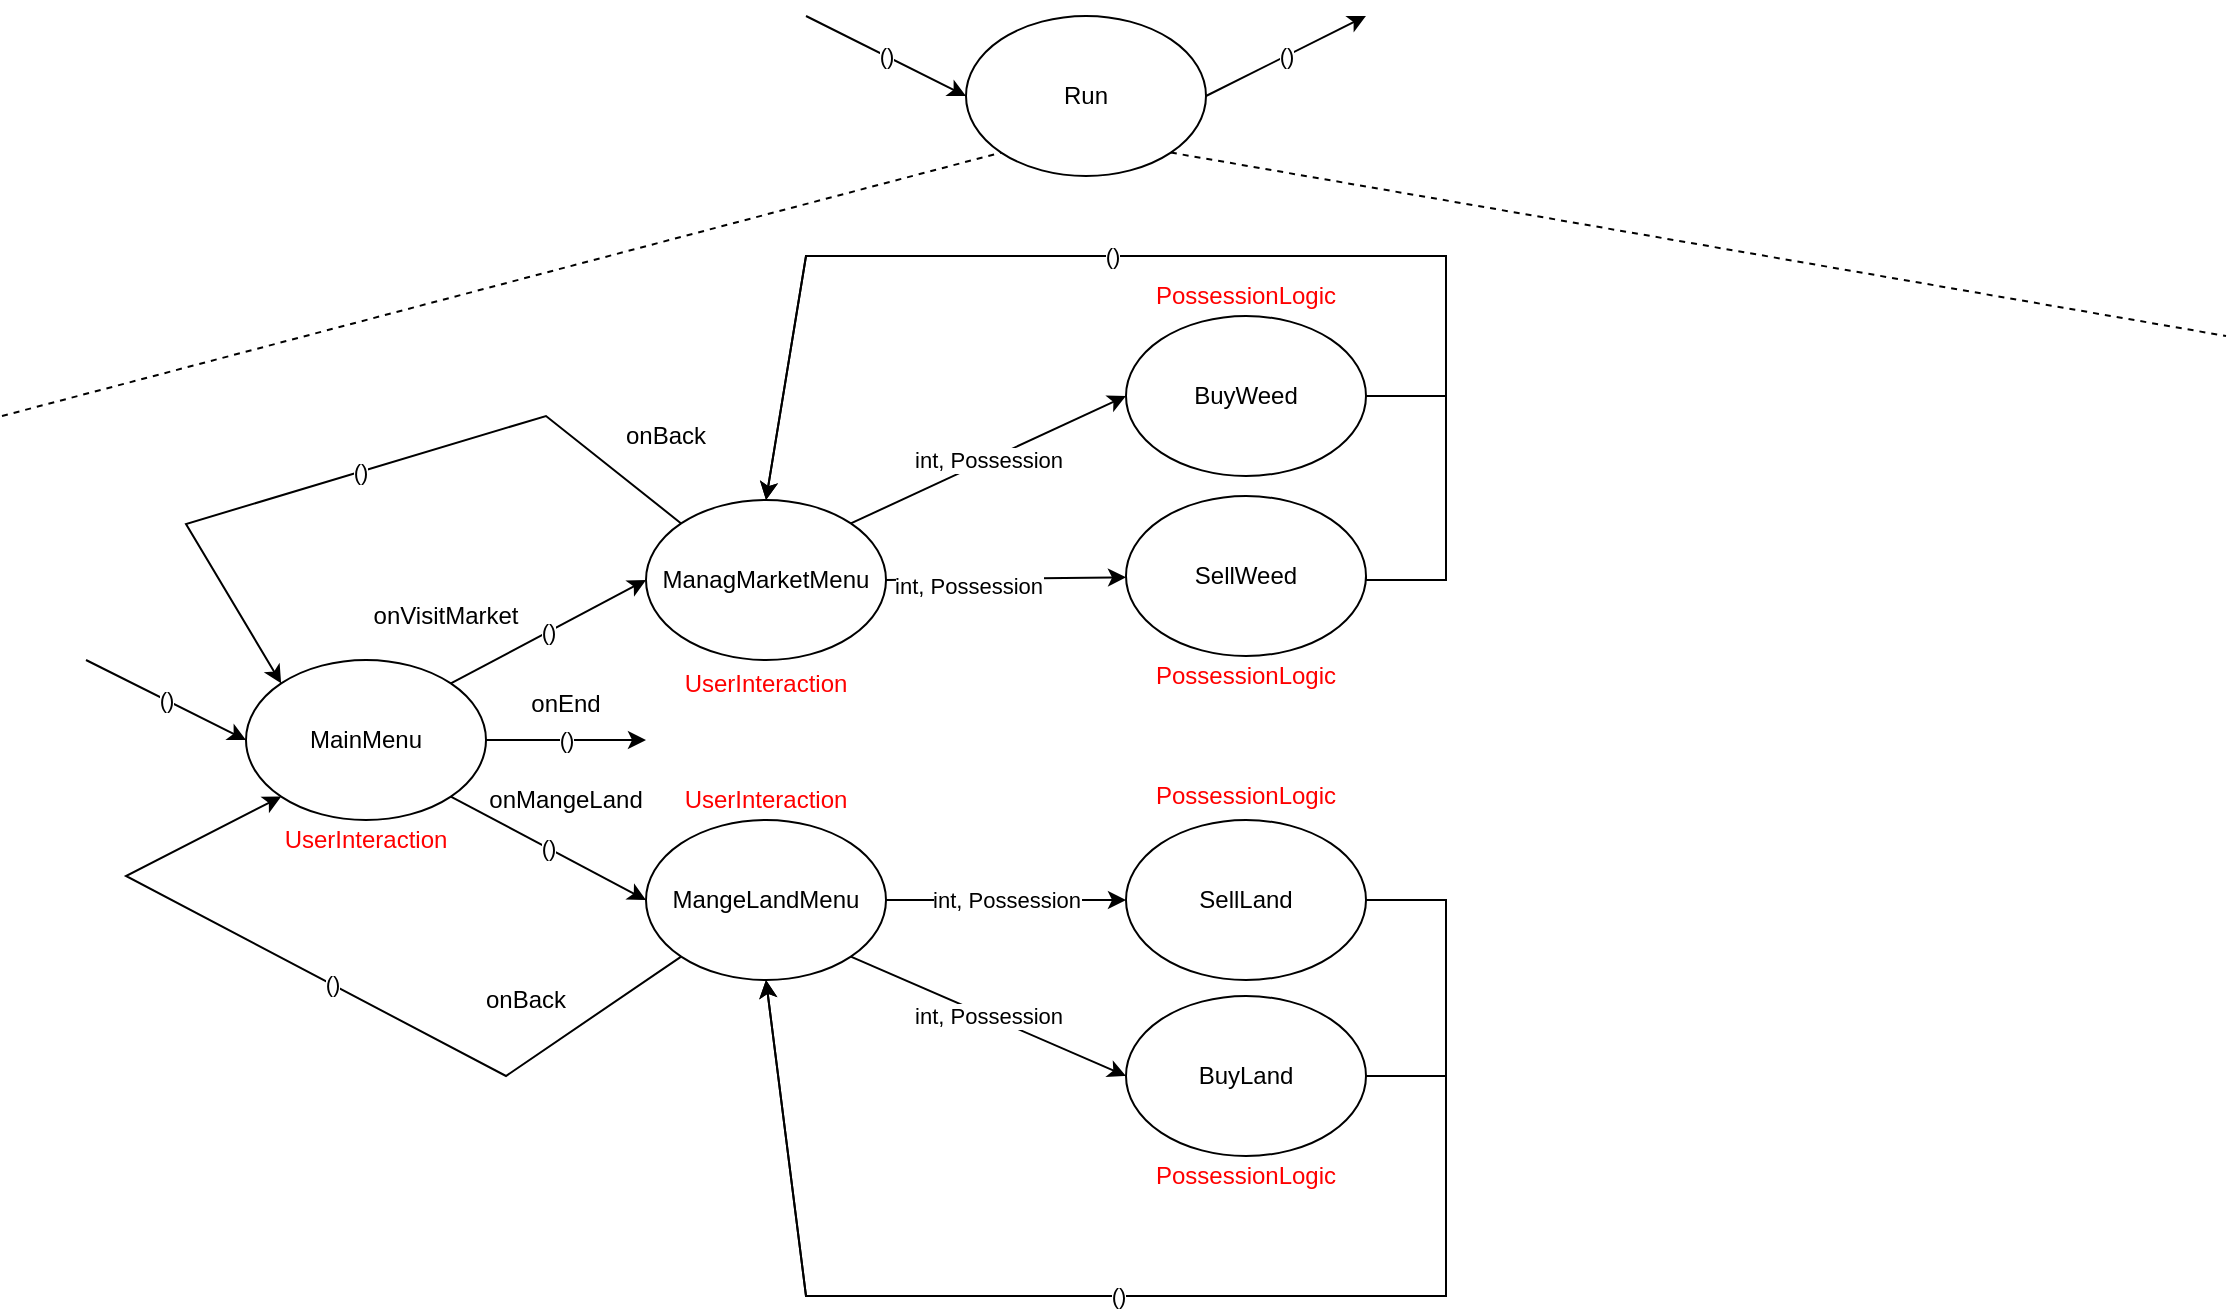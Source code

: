 <mxfile version="13.10.0" type="embed">
    <diagram id="-uCyQjVatWyqo7W1jUxD" name="Page-1">
        <mxGraphModel dx="731" dy="363" grid="1" gridSize="10" guides="1" tooltips="1" connect="1" arrows="1" fold="1" page="1" pageScale="1" pageWidth="1169" pageHeight="827" math="0" shadow="0">
            <root>
                <mxCell id="0"/>
                <mxCell id="1" parent="0"/>
                <mxCell id="2" value="()" style="rounded=0;orthogonalLoop=1;jettySize=auto;html=1;exitX=1;exitY=0.5;exitDx=0;exitDy=0;" edge="1" parent="1" source="3">
                    <mxGeometry relative="1" as="geometry">
                        <mxPoint x="720" y="80" as="targetPoint"/>
                    </mxGeometry>
                </mxCell>
                <mxCell id="3" value="Run" style="ellipse;whiteSpace=wrap;html=1;" vertex="1" parent="1">
                    <mxGeometry x="520" y="80" width="120" height="80" as="geometry"/>
                </mxCell>
                <mxCell id="4" value="()" style="endArrow=classic;html=1;entryX=0;entryY=0.5;entryDx=0;entryDy=0;" edge="1" parent="1" target="3">
                    <mxGeometry width="50" height="50" relative="1" as="geometry">
                        <mxPoint x="440" y="80" as="sourcePoint"/>
                        <mxPoint x="450" y="20" as="targetPoint"/>
                    </mxGeometry>
                </mxCell>
                <mxCell id="7" value="()" style="edgeStyle=none;rounded=0;orthogonalLoop=1;jettySize=auto;html=1;exitX=1;exitY=1;exitDx=0;exitDy=0;entryX=0;entryY=0.5;entryDx=0;entryDy=0;" edge="1" parent="1" source="8" target="14">
                    <mxGeometry relative="1" as="geometry">
                        <mxPoint x="360" y="522" as="targetPoint"/>
                    </mxGeometry>
                </mxCell>
                <mxCell id="36" value="()" style="rounded=0;orthogonalLoop=1;jettySize=auto;html=1;exitX=1;exitY=0;exitDx=0;exitDy=0;entryX=0;entryY=0.5;entryDx=0;entryDy=0;" edge="1" parent="1" source="8" target="35">
                    <mxGeometry relative="1" as="geometry"/>
                </mxCell>
                <mxCell id="38" value="()" style="edgeStyle=none;rounded=0;orthogonalLoop=1;jettySize=auto;html=1;exitX=1;exitY=0.5;exitDx=0;exitDy=0;" edge="1" parent="1" source="8">
                    <mxGeometry relative="1" as="geometry">
                        <mxPoint x="360" y="442" as="targetPoint"/>
                        <mxPoint x="380" y="460" as="sourcePoint"/>
                        <Array as="points">
                            <mxPoint x="310" y="442"/>
                        </Array>
                    </mxGeometry>
                </mxCell>
                <mxCell id="8" value="MainMenu" style="ellipse;whiteSpace=wrap;html=1;" vertex="1" parent="1">
                    <mxGeometry x="160" y="402" width="120" height="80" as="geometry"/>
                </mxCell>
                <mxCell id="9" value="()" style="endArrow=classic;html=1;entryX=0;entryY=0.5;entryDx=0;entryDy=0;" edge="1" parent="1" target="8">
                    <mxGeometry width="50" height="50" relative="1" as="geometry">
                        <mxPoint x="80" y="402" as="sourcePoint"/>
                        <mxPoint x="130" y="352" as="targetPoint"/>
                    </mxGeometry>
                </mxCell>
                <mxCell id="10" value="onMangeLand" style="text;html=1;strokeColor=none;fillColor=none;align=center;verticalAlign=middle;whiteSpace=wrap;rounded=0;" vertex="1" parent="1">
                    <mxGeometry x="300" y="462" width="40" height="20" as="geometry"/>
                </mxCell>
                <mxCell id="11" value="onEnd" style="text;html=1;strokeColor=none;fillColor=none;align=center;verticalAlign=middle;whiteSpace=wrap;rounded=0;" vertex="1" parent="1">
                    <mxGeometry x="300" y="414" width="40" height="20" as="geometry"/>
                </mxCell>
                <mxCell id="45" value="int, Possession" style="edgeStyle=none;rounded=0;orthogonalLoop=1;jettySize=auto;html=1;exitX=1;exitY=0.5;exitDx=0;exitDy=0;" edge="1" parent="1" source="14" target="44">
                    <mxGeometry relative="1" as="geometry"/>
                </mxCell>
                <mxCell id="47" value="int, Possession" style="edgeStyle=none;rounded=0;orthogonalLoop=1;jettySize=auto;html=1;exitX=1;exitY=1;exitDx=0;exitDy=0;entryX=0;entryY=0.5;entryDx=0;entryDy=0;" edge="1" parent="1" source="14" target="46">
                    <mxGeometry relative="1" as="geometry"/>
                </mxCell>
                <mxCell id="49" value="()" style="edgeStyle=none;rounded=0;orthogonalLoop=1;jettySize=auto;html=1;exitX=0;exitY=1;exitDx=0;exitDy=0;entryX=0;entryY=1;entryDx=0;entryDy=0;" edge="1" parent="1" source="14" target="8">
                    <mxGeometry relative="1" as="geometry">
                        <Array as="points">
                            <mxPoint x="290" y="610"/>
                            <mxPoint x="100" y="510"/>
                        </Array>
                    </mxGeometry>
                </mxCell>
                <mxCell id="14" value="MangeLandMenu" style="ellipse;whiteSpace=wrap;html=1;" vertex="1" parent="1">
                    <mxGeometry x="360" y="482" width="120" height="80" as="geometry"/>
                </mxCell>
                <mxCell id="22" value="onBack" style="text;html=1;strokeColor=none;fillColor=none;align=center;verticalAlign=middle;whiteSpace=wrap;rounded=0;" vertex="1" parent="1">
                    <mxGeometry x="280" y="562" width="40" height="20" as="geometry"/>
                </mxCell>
                <mxCell id="23" value="" style="endArrow=none;dashed=1;html=1;entryX=0;entryY=1;entryDx=0;entryDy=0;" edge="1" parent="1" target="3">
                    <mxGeometry width="50" height="50" relative="1" as="geometry">
                        <mxPoint x="38" y="280" as="sourcePoint"/>
                        <mxPoint x="580" y="250" as="targetPoint"/>
                    </mxGeometry>
                </mxCell>
                <mxCell id="24" value="" style="endArrow=none;dashed=1;html=1;exitX=1;exitY=1;exitDx=0;exitDy=0;" edge="1" parent="1" source="3">
                    <mxGeometry width="50" height="50" relative="1" as="geometry">
                        <mxPoint x="540" y="290" as="sourcePoint"/>
                        <mxPoint x="1150" y="240" as="targetPoint"/>
                    </mxGeometry>
                </mxCell>
                <mxCell id="33" value="UserInteraction" style="text;html=1;strokeColor=none;fillColor=none;align=center;verticalAlign=middle;whiteSpace=wrap;rounded=0;fontColor=#FF0000;" vertex="1" parent="1">
                    <mxGeometry x="400" y="462" width="40" height="20" as="geometry"/>
                </mxCell>
                <mxCell id="34" value="UserInteraction" style="text;html=1;strokeColor=none;fillColor=none;align=center;verticalAlign=middle;whiteSpace=wrap;rounded=0;fontColor=#FF0000;" vertex="1" parent="1">
                    <mxGeometry x="200" y="482" width="40" height="20" as="geometry"/>
                </mxCell>
                <mxCell id="40" style="edgeStyle=none;rounded=0;orthogonalLoop=1;jettySize=auto;html=1;exitX=1;exitY=0.5;exitDx=0;exitDy=0;" edge="1" parent="1" source="35" target="39">
                    <mxGeometry relative="1" as="geometry"/>
                </mxCell>
                <mxCell id="63" value="int, Possession" style="edgeLabel;html=1;align=center;verticalAlign=middle;resizable=0;points=[];" vertex="1" connectable="0" parent="40">
                    <mxGeometry x="-0.325" y="-3" relative="1" as="geometry">
                        <mxPoint as="offset"/>
                    </mxGeometry>
                </mxCell>
                <mxCell id="50" value="()" style="edgeStyle=none;rounded=0;orthogonalLoop=1;jettySize=auto;html=1;exitX=0;exitY=0;exitDx=0;exitDy=0;entryX=0;entryY=0;entryDx=0;entryDy=0;" edge="1" parent="1" source="35" target="8">
                    <mxGeometry relative="1" as="geometry">
                        <Array as="points">
                            <mxPoint x="310" y="280"/>
                            <mxPoint x="130" y="334"/>
                        </Array>
                    </mxGeometry>
                </mxCell>
                <mxCell id="62" value="int, Possession" style="edgeStyle=none;rounded=0;orthogonalLoop=1;jettySize=auto;html=1;exitX=1;exitY=0;exitDx=0;exitDy=0;entryX=0;entryY=0.5;entryDx=0;entryDy=0;" edge="1" parent="1" source="35" target="41">
                    <mxGeometry relative="1" as="geometry"/>
                </mxCell>
                <mxCell id="35" value="ManagMarketMenu" style="ellipse;whiteSpace=wrap;html=1;" vertex="1" parent="1">
                    <mxGeometry x="360" y="322" width="120" height="80" as="geometry"/>
                </mxCell>
                <mxCell id="37" value="onVisitMarket" style="text;html=1;strokeColor=none;fillColor=none;align=center;verticalAlign=middle;whiteSpace=wrap;rounded=0;" vertex="1" parent="1">
                    <mxGeometry x="240" y="370" width="40" height="20" as="geometry"/>
                </mxCell>
                <mxCell id="57" style="edgeStyle=none;rounded=0;orthogonalLoop=1;jettySize=auto;html=1;exitX=1;exitY=0.5;exitDx=0;exitDy=0;entryX=0.5;entryY=0;entryDx=0;entryDy=0;" edge="1" parent="1" source="39" target="35">
                    <mxGeometry relative="1" as="geometry">
                        <Array as="points">
                            <mxPoint x="720" y="362"/>
                            <mxPoint x="760" y="362"/>
                            <mxPoint x="760" y="200"/>
                            <mxPoint x="720" y="200"/>
                            <mxPoint x="440" y="200"/>
                        </Array>
                    </mxGeometry>
                </mxCell>
                <mxCell id="39" value="SellWeed" style="ellipse;whiteSpace=wrap;html=1;" vertex="1" parent="1">
                    <mxGeometry x="600" y="320" width="120" height="80" as="geometry"/>
                </mxCell>
                <mxCell id="58" value="()" style="edgeStyle=none;rounded=0;orthogonalLoop=1;jettySize=auto;html=1;exitX=1;exitY=0.5;exitDx=0;exitDy=0;entryX=0.5;entryY=0;entryDx=0;entryDy=0;" edge="1" parent="1" source="41" target="35">
                    <mxGeometry relative="1" as="geometry">
                        <Array as="points">
                            <mxPoint x="720" y="270"/>
                            <mxPoint x="760" y="270"/>
                            <mxPoint x="760" y="200"/>
                            <mxPoint x="720" y="200"/>
                            <mxPoint x="440" y="200"/>
                        </Array>
                    </mxGeometry>
                </mxCell>
                <mxCell id="41" value="BuyWeed" style="ellipse;whiteSpace=wrap;html=1;" vertex="1" parent="1">
                    <mxGeometry x="600" y="230" width="120" height="80" as="geometry"/>
                </mxCell>
                <mxCell id="59" style="edgeStyle=none;rounded=0;orthogonalLoop=1;jettySize=auto;html=1;exitX=1;exitY=0.5;exitDx=0;exitDy=0;entryX=0.5;entryY=1;entryDx=0;entryDy=0;" edge="1" parent="1" source="44" target="14">
                    <mxGeometry relative="1" as="geometry">
                        <Array as="points">
                            <mxPoint x="720" y="522"/>
                            <mxPoint x="760" y="522"/>
                            <mxPoint x="760" y="720"/>
                            <mxPoint x="720" y="720"/>
                            <mxPoint x="440" y="720"/>
                        </Array>
                    </mxGeometry>
                </mxCell>
                <mxCell id="44" value="SellLand" style="ellipse;whiteSpace=wrap;html=1;" vertex="1" parent="1">
                    <mxGeometry x="600" y="482" width="120" height="80" as="geometry"/>
                </mxCell>
                <mxCell id="60" value="()" style="edgeStyle=none;rounded=0;orthogonalLoop=1;jettySize=auto;html=1;exitX=1;exitY=0.5;exitDx=0;exitDy=0;entryX=0.5;entryY=1;entryDx=0;entryDy=0;" edge="1" parent="1" source="46" target="14">
                    <mxGeometry relative="1" as="geometry">
                        <Array as="points">
                            <mxPoint x="720" y="610"/>
                            <mxPoint x="760" y="610"/>
                            <mxPoint x="760" y="720"/>
                            <mxPoint x="720" y="720"/>
                            <mxPoint x="440" y="720"/>
                        </Array>
                    </mxGeometry>
                </mxCell>
                <mxCell id="46" value="BuyLand" style="ellipse;whiteSpace=wrap;html=1;" vertex="1" parent="1">
                    <mxGeometry x="600" y="570" width="120" height="80" as="geometry"/>
                </mxCell>
                <mxCell id="51" value="onBack" style="text;html=1;strokeColor=none;fillColor=none;align=center;verticalAlign=middle;whiteSpace=wrap;rounded=0;" vertex="1" parent="1">
                    <mxGeometry x="350" y="280" width="40" height="20" as="geometry"/>
                </mxCell>
                <mxCell id="52" value="&lt;font color=&quot;#ff0000&quot;&gt;UserInteraction&lt;/font&gt;" style="text;html=1;strokeColor=none;fillColor=none;align=center;verticalAlign=middle;whiteSpace=wrap;rounded=0;" vertex="1" parent="1">
                    <mxGeometry x="400" y="404" width="40" height="20" as="geometry"/>
                </mxCell>
                <mxCell id="53" value="&lt;font color=&quot;#ff0000&quot;&gt;PossessionLogic&lt;/font&gt;" style="text;html=1;strokeColor=none;fillColor=none;align=center;verticalAlign=middle;whiteSpace=wrap;rounded=0;" vertex="1" parent="1">
                    <mxGeometry x="640" y="400" width="40" height="20" as="geometry"/>
                </mxCell>
                <mxCell id="54" value="&lt;font color=&quot;#ff0000&quot;&gt;PossessionLogic&lt;/font&gt;" style="text;html=1;strokeColor=none;fillColor=none;align=center;verticalAlign=middle;whiteSpace=wrap;rounded=0;" vertex="1" parent="1">
                    <mxGeometry x="640" y="460" width="40" height="20" as="geometry"/>
                </mxCell>
                <mxCell id="55" value="&lt;font color=&quot;#ff0000&quot;&gt;PossessionLogic&lt;/font&gt;" style="text;html=1;strokeColor=none;fillColor=none;align=center;verticalAlign=middle;whiteSpace=wrap;rounded=0;" vertex="1" parent="1">
                    <mxGeometry x="640" y="650" width="40" height="20" as="geometry"/>
                </mxCell>
                <mxCell id="56" value="&lt;font color=&quot;#ff0000&quot;&gt;PossessionLogic&lt;/font&gt;" style="text;html=1;strokeColor=none;fillColor=none;align=center;verticalAlign=middle;whiteSpace=wrap;rounded=0;" vertex="1" parent="1">
                    <mxGeometry x="640" y="210" width="40" height="20" as="geometry"/>
                </mxCell>
            </root>
        </mxGraphModel>
    </diagram>
</mxfile>